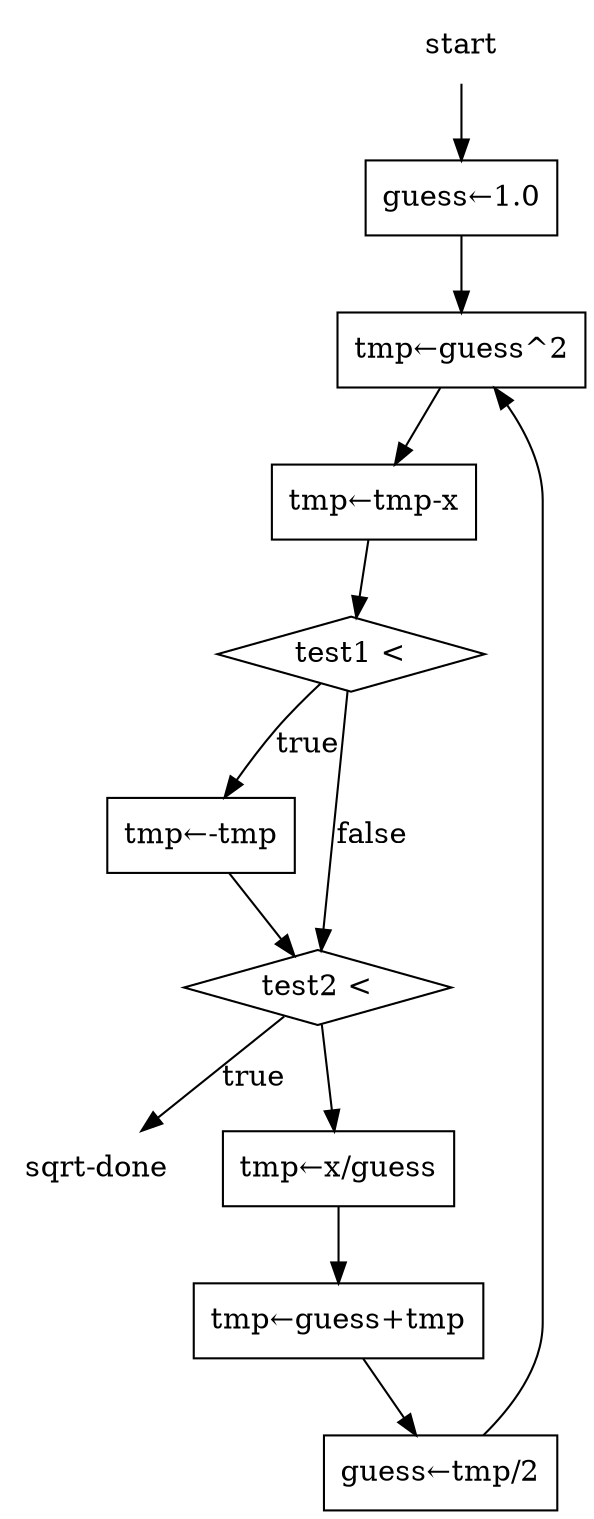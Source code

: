 digraph G {
    
    nodestart [shape=plaintext, label="start"]
    nodedone [shape=plaintext, label="sqrt-done"]
    
    button0 [shape=rect, label="guess←1.0"]
    button1 [shape=rect, label="tmp←guess^2"]
    button2 [shape=rect, label="tmp←tmp-x"]
    button3 [shape=rect, label="tmp←-tmp"]
    button4 [shape=rect, label="tmp←x/guess"]
    button5 [shape=rect, label="tmp←guess+tmp"]
    button6 [shape=rect, label="guess←tmp/2"]
    
    test1 [shape=diamond label="test1 <"]
    test2 [shape=diamond label="test2 <"]
    
    nodestart -> button0 -> button1 -> button2 -> test1
    
    test1 -> button3 [label="true"]
    test1 -> test2 [label="false"]
    button3 -> test2
    
    test2 -> nodedone [label="true"]
    test2 -> button4 -> button5 -> button6
    button6 -> button1
}


